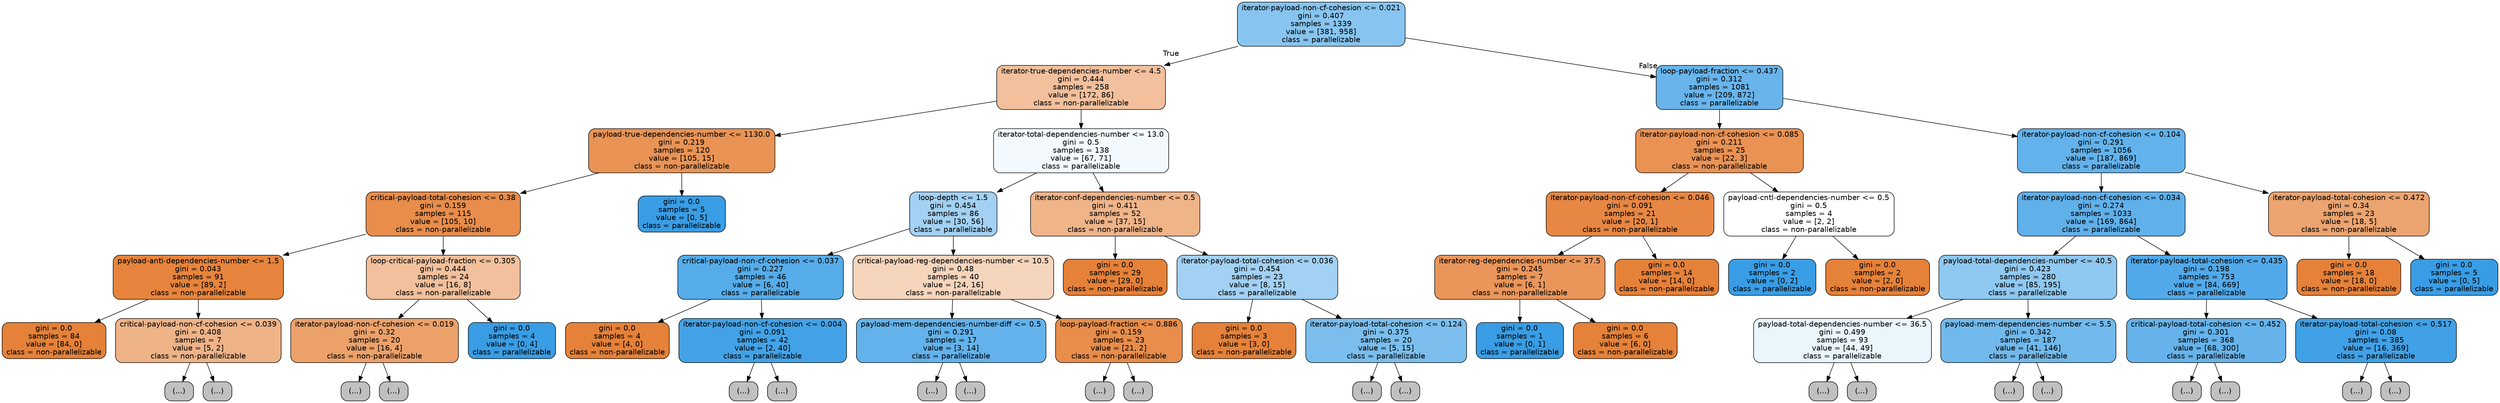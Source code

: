 digraph Tree {
node [shape=box, style="filled, rounded", color="black", fontname=helvetica] ;
edge [fontname=helvetica] ;
0 [label="iterator-payload-non-cf-cohesion <= 0.021\ngini = 0.407\nsamples = 1339\nvalue = [381, 958]\nclass = parallelizable", fillcolor="#399de59a"] ;
1 [label="iterator-true-dependencies-number <= 4.5\ngini = 0.444\nsamples = 258\nvalue = [172, 86]\nclass = non-parallelizable", fillcolor="#e581397f"] ;
0 -> 1 [labeldistance=2.5, labelangle=45, headlabel="True"] ;
2 [label="payload-true-dependencies-number <= 1130.0\ngini = 0.219\nsamples = 120\nvalue = [105, 15]\nclass = non-parallelizable", fillcolor="#e58139db"] ;
1 -> 2 ;
3 [label="critical-payload-total-cohesion <= 0.38\ngini = 0.159\nsamples = 115\nvalue = [105, 10]\nclass = non-parallelizable", fillcolor="#e58139e7"] ;
2 -> 3 ;
4 [label="payload-anti-dependencies-number <= 1.5\ngini = 0.043\nsamples = 91\nvalue = [89, 2]\nclass = non-parallelizable", fillcolor="#e58139f9"] ;
3 -> 4 ;
5 [label="gini = 0.0\nsamples = 84\nvalue = [84, 0]\nclass = non-parallelizable", fillcolor="#e58139ff"] ;
4 -> 5 ;
6 [label="critical-payload-non-cf-cohesion <= 0.039\ngini = 0.408\nsamples = 7\nvalue = [5, 2]\nclass = non-parallelizable", fillcolor="#e5813999"] ;
4 -> 6 ;
7 [label="(...)", fillcolor="#C0C0C0"] ;
6 -> 7 ;
10 [label="(...)", fillcolor="#C0C0C0"] ;
6 -> 10 ;
11 [label="loop-critical-payload-fraction <= 0.305\ngini = 0.444\nsamples = 24\nvalue = [16, 8]\nclass = non-parallelizable", fillcolor="#e581397f"] ;
3 -> 11 ;
12 [label="iterator-payload-non-cf-cohesion <= 0.019\ngini = 0.32\nsamples = 20\nvalue = [16, 4]\nclass = non-parallelizable", fillcolor="#e58139bf"] ;
11 -> 12 ;
13 [label="(...)", fillcolor="#C0C0C0"] ;
12 -> 13 ;
14 [label="(...)", fillcolor="#C0C0C0"] ;
12 -> 14 ;
21 [label="gini = 0.0\nsamples = 4\nvalue = [0, 4]\nclass = parallelizable", fillcolor="#399de5ff"] ;
11 -> 21 ;
22 [label="gini = 0.0\nsamples = 5\nvalue = [0, 5]\nclass = parallelizable", fillcolor="#399de5ff"] ;
2 -> 22 ;
23 [label="iterator-total-dependencies-number <= 13.0\ngini = 0.5\nsamples = 138\nvalue = [67, 71]\nclass = parallelizable", fillcolor="#399de50e"] ;
1 -> 23 ;
24 [label="loop-depth <= 1.5\ngini = 0.454\nsamples = 86\nvalue = [30, 56]\nclass = parallelizable", fillcolor="#399de576"] ;
23 -> 24 ;
25 [label="critical-payload-non-cf-cohesion <= 0.037\ngini = 0.227\nsamples = 46\nvalue = [6, 40]\nclass = parallelizable", fillcolor="#399de5d9"] ;
24 -> 25 ;
26 [label="gini = 0.0\nsamples = 4\nvalue = [4, 0]\nclass = non-parallelizable", fillcolor="#e58139ff"] ;
25 -> 26 ;
27 [label="iterator-payload-non-cf-cohesion <= 0.004\ngini = 0.091\nsamples = 42\nvalue = [2, 40]\nclass = parallelizable", fillcolor="#399de5f2"] ;
25 -> 27 ;
28 [label="(...)", fillcolor="#C0C0C0"] ;
27 -> 28 ;
29 [label="(...)", fillcolor="#C0C0C0"] ;
27 -> 29 ;
32 [label="critical-payload-reg-dependencies-number <= 10.5\ngini = 0.48\nsamples = 40\nvalue = [24, 16]\nclass = non-parallelizable", fillcolor="#e5813955"] ;
24 -> 32 ;
33 [label="payload-mem-dependencies-number-diff <= 0.5\ngini = 0.291\nsamples = 17\nvalue = [3, 14]\nclass = parallelizable", fillcolor="#399de5c8"] ;
32 -> 33 ;
34 [label="(...)", fillcolor="#C0C0C0"] ;
33 -> 34 ;
35 [label="(...)", fillcolor="#C0C0C0"] ;
33 -> 35 ;
38 [label="loop-payload-fraction <= 0.886\ngini = 0.159\nsamples = 23\nvalue = [21, 2]\nclass = non-parallelizable", fillcolor="#e58139e7"] ;
32 -> 38 ;
39 [label="(...)", fillcolor="#C0C0C0"] ;
38 -> 39 ;
42 [label="(...)", fillcolor="#C0C0C0"] ;
38 -> 42 ;
43 [label="iterator-conf-dependencies-number <= 0.5\ngini = 0.411\nsamples = 52\nvalue = [37, 15]\nclass = non-parallelizable", fillcolor="#e5813998"] ;
23 -> 43 ;
44 [label="gini = 0.0\nsamples = 29\nvalue = [29, 0]\nclass = non-parallelizable", fillcolor="#e58139ff"] ;
43 -> 44 ;
45 [label="iterator-payload-total-cohesion <= 0.036\ngini = 0.454\nsamples = 23\nvalue = [8, 15]\nclass = parallelizable", fillcolor="#399de577"] ;
43 -> 45 ;
46 [label="gini = 0.0\nsamples = 3\nvalue = [3, 0]\nclass = non-parallelizable", fillcolor="#e58139ff"] ;
45 -> 46 ;
47 [label="iterator-payload-total-cohesion <= 0.124\ngini = 0.375\nsamples = 20\nvalue = [5, 15]\nclass = parallelizable", fillcolor="#399de5aa"] ;
45 -> 47 ;
48 [label="(...)", fillcolor="#C0C0C0"] ;
47 -> 48 ;
55 [label="(...)", fillcolor="#C0C0C0"] ;
47 -> 55 ;
56 [label="loop-payload-fraction <= 0.437\ngini = 0.312\nsamples = 1081\nvalue = [209, 872]\nclass = parallelizable", fillcolor="#399de5c2"] ;
0 -> 56 [labeldistance=2.5, labelangle=-45, headlabel="False"] ;
57 [label="iterator-payload-non-cf-cohesion <= 0.085\ngini = 0.211\nsamples = 25\nvalue = [22, 3]\nclass = non-parallelizable", fillcolor="#e58139dc"] ;
56 -> 57 ;
58 [label="iterator-payload-non-cf-cohesion <= 0.046\ngini = 0.091\nsamples = 21\nvalue = [20, 1]\nclass = non-parallelizable", fillcolor="#e58139f2"] ;
57 -> 58 ;
59 [label="iterator-reg-dependencies-number <= 37.5\ngini = 0.245\nsamples = 7\nvalue = [6, 1]\nclass = non-parallelizable", fillcolor="#e58139d4"] ;
58 -> 59 ;
60 [label="gini = 0.0\nsamples = 1\nvalue = [0, 1]\nclass = parallelizable", fillcolor="#399de5ff"] ;
59 -> 60 ;
61 [label="gini = 0.0\nsamples = 6\nvalue = [6, 0]\nclass = non-parallelizable", fillcolor="#e58139ff"] ;
59 -> 61 ;
62 [label="gini = 0.0\nsamples = 14\nvalue = [14, 0]\nclass = non-parallelizable", fillcolor="#e58139ff"] ;
58 -> 62 ;
63 [label="payload-cntl-dependencies-number <= 0.5\ngini = 0.5\nsamples = 4\nvalue = [2, 2]\nclass = non-parallelizable", fillcolor="#e5813900"] ;
57 -> 63 ;
64 [label="gini = 0.0\nsamples = 2\nvalue = [0, 2]\nclass = parallelizable", fillcolor="#399de5ff"] ;
63 -> 64 ;
65 [label="gini = 0.0\nsamples = 2\nvalue = [2, 0]\nclass = non-parallelizable", fillcolor="#e58139ff"] ;
63 -> 65 ;
66 [label="iterator-payload-non-cf-cohesion <= 0.104\ngini = 0.291\nsamples = 1056\nvalue = [187, 869]\nclass = parallelizable", fillcolor="#399de5c8"] ;
56 -> 66 ;
67 [label="iterator-payload-non-cf-cohesion <= 0.034\ngini = 0.274\nsamples = 1033\nvalue = [169, 864]\nclass = parallelizable", fillcolor="#399de5cd"] ;
66 -> 67 ;
68 [label="payload-total-dependencies-number <= 40.5\ngini = 0.423\nsamples = 280\nvalue = [85, 195]\nclass = parallelizable", fillcolor="#399de590"] ;
67 -> 68 ;
69 [label="payload-total-dependencies-number <= 36.5\ngini = 0.499\nsamples = 93\nvalue = [44, 49]\nclass = parallelizable", fillcolor="#399de51a"] ;
68 -> 69 ;
70 [label="(...)", fillcolor="#C0C0C0"] ;
69 -> 70 ;
89 [label="(...)", fillcolor="#C0C0C0"] ;
69 -> 89 ;
94 [label="payload-mem-dependencies-number <= 5.5\ngini = 0.342\nsamples = 187\nvalue = [41, 146]\nclass = parallelizable", fillcolor="#399de5b7"] ;
68 -> 94 ;
95 [label="(...)", fillcolor="#C0C0C0"] ;
94 -> 95 ;
124 [label="(...)", fillcolor="#C0C0C0"] ;
94 -> 124 ;
137 [label="iterator-payload-total-cohesion <= 0.435\ngini = 0.198\nsamples = 753\nvalue = [84, 669]\nclass = parallelizable", fillcolor="#399de5df"] ;
67 -> 137 ;
138 [label="critical-payload-total-cohesion <= 0.452\ngini = 0.301\nsamples = 368\nvalue = [68, 300]\nclass = parallelizable", fillcolor="#399de5c5"] ;
137 -> 138 ;
139 [label="(...)", fillcolor="#C0C0C0"] ;
138 -> 139 ;
212 [label="(...)", fillcolor="#C0C0C0"] ;
138 -> 212 ;
221 [label="iterator-payload-total-cohesion <= 0.517\ngini = 0.08\nsamples = 385\nvalue = [16, 369]\nclass = parallelizable", fillcolor="#399de5f4"] ;
137 -> 221 ;
222 [label="(...)", fillcolor="#C0C0C0"] ;
221 -> 222 ;
257 [label="(...)", fillcolor="#C0C0C0"] ;
221 -> 257 ;
262 [label="iterator-payload-total-cohesion <= 0.472\ngini = 0.34\nsamples = 23\nvalue = [18, 5]\nclass = non-parallelizable", fillcolor="#e58139b8"] ;
66 -> 262 ;
263 [label="gini = 0.0\nsamples = 18\nvalue = [18, 0]\nclass = non-parallelizable", fillcolor="#e58139ff"] ;
262 -> 263 ;
264 [label="gini = 0.0\nsamples = 5\nvalue = [0, 5]\nclass = parallelizable", fillcolor="#399de5ff"] ;
262 -> 264 ;
}